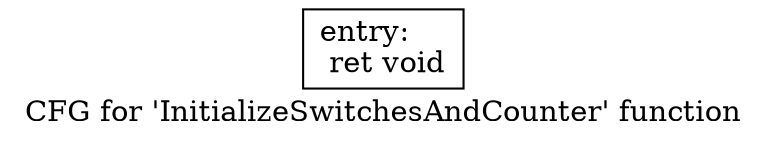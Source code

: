 digraph "CFG for 'InitializeSwitchesAndCounter' function" {
	label="CFG for 'InitializeSwitchesAndCounter' function";

	Node0x54118f0 [shape=record,label="{entry:\l  ret void\l}"];
}
